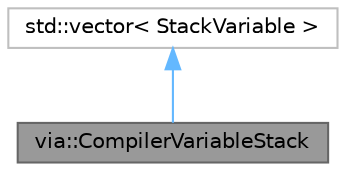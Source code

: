 digraph "via::CompilerVariableStack"
{
 // LATEX_PDF_SIZE
  bgcolor="transparent";
  edge [fontname=Helvetica,fontsize=10,labelfontname=Helvetica,labelfontsize=10];
  node [fontname=Helvetica,fontsize=10,shape=box,height=0.2,width=0.4];
  Node1 [id="Node000001",label="via::CompilerVariableStack",height=0.2,width=0.4,color="gray40", fillcolor="grey60", style="filled", fontcolor="black",tooltip="Holds variables in a stack structure manner, instantiated per closure."];
  Node2 -> Node1 [id="edge1_Node000001_Node000002",dir="back",color="steelblue1",style="solid",tooltip=" "];
  Node2 [id="Node000002",label="std::vector\< StackVariable \>",height=0.2,width=0.4,color="grey75", fillcolor="white", style="filled",tooltip=" "];
}
